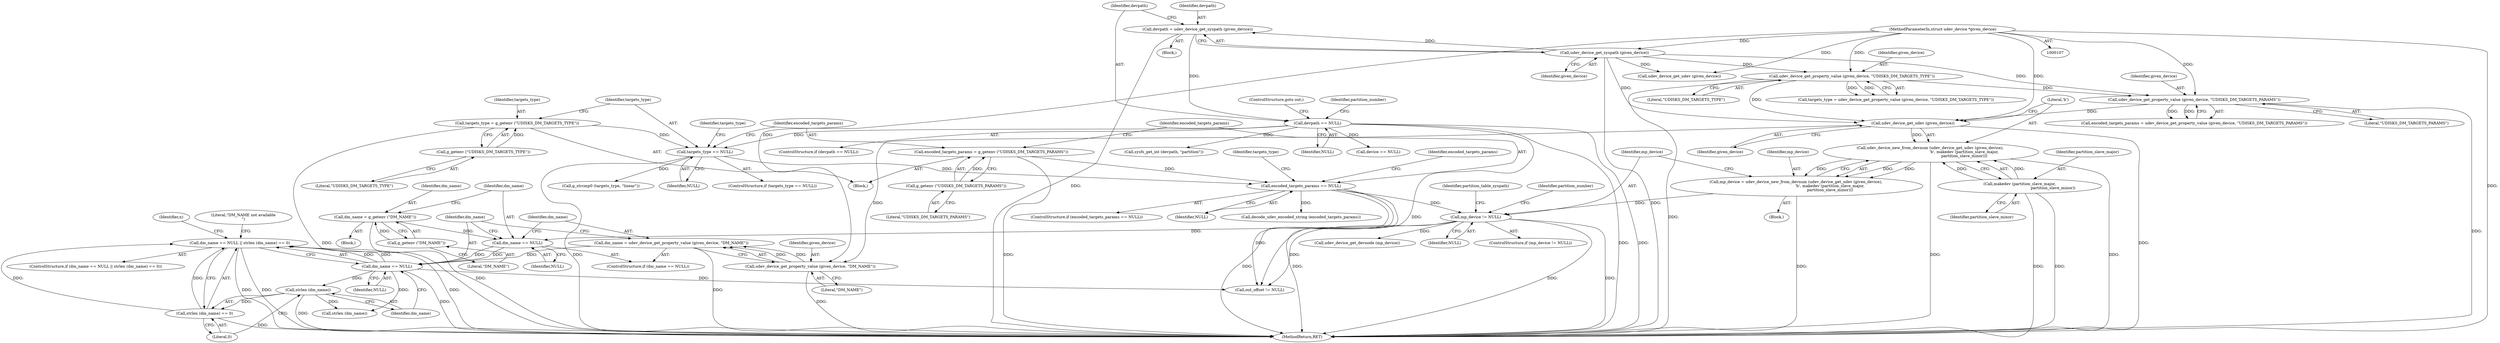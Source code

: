 digraph "0_udisks_0fcc7cb3b66f23fac53ae08647aa0007a2bd56c4_0@API" {
"1000313" [label="(Call,dm_name == NULL || strlen (dm_name) == 0)"];
"1000314" [label="(Call,dm_name == NULL)"];
"1000304" [label="(Call,dm_name == NULL)"];
"1000299" [label="(Call,dm_name = g_getenv (\"DM_NAME\"))"];
"1000301" [label="(Call,g_getenv (\"DM_NAME\"))"];
"1000290" [label="(Call,mp_device != NULL)"];
"1000280" [label="(Call,mp_device = udev_device_new_from_devnum (udev_device_get_udev (given_device), \n                                                       'b', makedev (partition_slave_major,\n                                                       partition_slave_minor)))"];
"1000282" [label="(Call,udev_device_new_from_devnum (udev_device_get_udev (given_device), \n                                                       'b', makedev (partition_slave_major,\n                                                       partition_slave_minor)))"];
"1000283" [label="(Call,udev_device_get_udev (given_device))"];
"1000138" [label="(Call,udev_device_get_syspath (given_device))"];
"1000108" [label="(MethodParameterIn,struct udev_device *given_device)"];
"1000255" [label="(Call,udev_device_get_property_value (given_device, \"UDISKS_DM_TARGETS_PARAMS\"))"];
"1000242" [label="(Call,udev_device_get_property_value (given_device, \"UDISKS_DM_TARGETS_TYPE\"))"];
"1000286" [label="(Call,makedev (partition_slave_major,\n                                                       partition_slave_minor))"];
"1000250" [label="(Call,encoded_targets_params == NULL)"];
"1000245" [label="(Call,encoded_targets_params = g_getenv (\"UDISKS_DM_TARGETS_PARAMS\"))"];
"1000247" [label="(Call,g_getenv (\"UDISKS_DM_TARGETS_PARAMS\"))"];
"1000237" [label="(Call,targets_type == NULL)"];
"1000232" [label="(Call,targets_type = g_getenv (\"UDISKS_DM_TARGETS_TYPE\"))"];
"1000234" [label="(Call,g_getenv (\"UDISKS_DM_TARGETS_TYPE\"))"];
"1000141" [label="(Call,devpath == NULL)"];
"1000136" [label="(Call,devpath = udev_device_get_syspath (given_device))"];
"1000307" [label="(Call,dm_name = udev_device_get_property_value (given_device, \"DM_NAME\"))"];
"1000309" [label="(Call,udev_device_get_property_value (given_device, \"DM_NAME\"))"];
"1000317" [label="(Call,strlen (dm_name) == 0)"];
"1000318" [label="(Call,strlen (dm_name))"];
"1000307" [label="(Call,dm_name = udev_device_get_property_value (given_device, \"DM_NAME\"))"];
"1000141" [label="(Call,devpath == NULL)"];
"1000287" [label="(Identifier,partition_slave_major)"];
"1000327" [label="(Identifier,n)"];
"1000233" [label="(Identifier,targets_type)"];
"1000302" [label="(Literal,\"DM_NAME\")"];
"1000254" [label="(Identifier,encoded_targets_params)"];
"1000269" [label="(Call,decode_udev_encoded_string (encoded_targets_params))"];
"1000243" [label="(Identifier,given_device)"];
"1000300" [label="(Identifier,dm_name)"];
"1000139" [label="(Identifier,given_device)"];
"1000242" [label="(Call,udev_device_get_property_value (given_device, \"UDISKS_DM_TARGETS_TYPE\"))"];
"1000255" [label="(Call,udev_device_get_property_value (given_device, \"UDISKS_DM_TARGETS_PARAMS\"))"];
"1000260" [label="(Call,g_strcmp0 (targets_type, \"linear\"))"];
"1000297" [label="(Identifier,partition_number)"];
"1000188" [label="(Call,udev_device_get_udev (given_device))"];
"1000301" [label="(Call,g_getenv (\"DM_NAME\"))"];
"1000138" [label="(Call,udev_device_get_syspath (given_device))"];
"1000314" [label="(Call,dm_name == NULL)"];
"1000140" [label="(ControlStructure,if (devpath == NULL))"];
"1000244" [label="(Literal,\"UDISKS_DM_TARGETS_TYPE\")"];
"1000281" [label="(Identifier,mp_device)"];
"1000251" [label="(Identifier,encoded_targets_params)"];
"1000320" [label="(Literal,0)"];
"1000248" [label="(Literal,\"UDISKS_DM_TARGETS_PARAMS\")"];
"1000137" [label="(Identifier,devpath)"];
"1000234" [label="(Call,g_getenv (\"UDISKS_DM_TARGETS_TYPE\"))"];
"1000288" [label="(Identifier,partition_slave_minor)"];
"1000318" [label="(Call,strlen (dm_name))"];
"1000261" [label="(Identifier,targets_type)"];
"1000147" [label="(Call,sysfs_get_int (devpath, \"partition\"))"];
"1000146" [label="(Identifier,partition_number)"];
"1000323" [label="(Literal,\"DM_NAME not available\n\")"];
"1000306" [label="(Identifier,NULL)"];
"1000241" [label="(Identifier,targets_type)"];
"1000380" [label="(Call,udev_device_get_devnode (mp_device))"];
"1000311" [label="(Literal,\"DM_NAME\")"];
"1000304" [label="(Call,dm_name == NULL)"];
"1000292" [label="(Identifier,NULL)"];
"1000284" [label="(Identifier,given_device)"];
"1000143" [label="(Identifier,NULL)"];
"1000286" [label="(Call,makedev (partition_slave_major,\n                                                       partition_slave_minor))"];
"1000299" [label="(Call,dm_name = g_getenv (\"DM_NAME\"))"];
"1000315" [label="(Identifier,dm_name)"];
"1000240" [label="(Call,targets_type = udev_device_get_property_value (given_device, \"UDISKS_DM_TARGETS_TYPE\"))"];
"1000236" [label="(ControlStructure,if (targets_type == NULL))"];
"1000280" [label="(Call,mp_device = udev_device_new_from_devnum (udev_device_get_udev (given_device), \n                                                       'b', makedev (partition_slave_major,\n                                                       partition_slave_minor)))"];
"1000235" [label="(Literal,\"UDISKS_DM_TARGETS_TYPE\")"];
"1000290" [label="(Call,mp_device != NULL)"];
"1000309" [label="(Call,udev_device_get_property_value (given_device, \"DM_NAME\"))"];
"1000144" [label="(ControlStructure,goto out;)"];
"1000316" [label="(Identifier,NULL)"];
"1000283" [label="(Call,udev_device_get_udev (given_device))"];
"1000252" [label="(Identifier,NULL)"];
"1000305" [label="(Identifier,dm_name)"];
"1000289" [label="(ControlStructure,if (mp_device != NULL))"];
"1000303" [label="(ControlStructure,if (dm_name == NULL))"];
"1000446" [label="(MethodReturn,RET)"];
"1000229" [label="(Block,)"];
"1000192" [label="(Call,device == NULL)"];
"1000257" [label="(Literal,\"UDISKS_DM_TARGETS_PARAMS\")"];
"1000245" [label="(Call,encoded_targets_params = g_getenv (\"UDISKS_DM_TARGETS_PARAMS\"))"];
"1000249" [label="(ControlStructure,if (encoded_targets_params == NULL))"];
"1000278" [label="(Block,)"];
"1000398" [label="(Identifier,partition_table_syspath)"];
"1000256" [label="(Identifier,given_device)"];
"1000237" [label="(Call,targets_type == NULL)"];
"1000246" [label="(Identifier,encoded_targets_params)"];
"1000142" [label="(Identifier,devpath)"];
"1000285" [label="(Literal,'b')"];
"1000312" [label="(ControlStructure,if (dm_name == NULL || strlen (dm_name) == 0))"];
"1000238" [label="(Identifier,targets_type)"];
"1000250" [label="(Call,encoded_targets_params == NULL)"];
"1000308" [label="(Identifier,dm_name)"];
"1000253" [label="(Call,encoded_targets_params = udev_device_get_property_value (given_device, \"UDISKS_DM_TARGETS_PARAMS\"))"];
"1000291" [label="(Identifier,mp_device)"];
"1000317" [label="(Call,strlen (dm_name) == 0)"];
"1000329" [label="(Call,strlen (dm_name))"];
"1000232" [label="(Call,targets_type = g_getenv (\"UDISKS_DM_TARGETS_TYPE\"))"];
"1000282" [label="(Call,udev_device_new_from_devnum (udev_device_get_udev (given_device), \n                                                       'b', makedev (partition_slave_major,\n                                                       partition_slave_minor)))"];
"1000410" [label="(Call,out_offset != NULL)"];
"1000114" [label="(Block,)"];
"1000313" [label="(Call,dm_name == NULL || strlen (dm_name) == 0)"];
"1000136" [label="(Call,devpath = udev_device_get_syspath (given_device))"];
"1000310" [label="(Identifier,given_device)"];
"1000293" [label="(Block,)"];
"1000247" [label="(Call,g_getenv (\"UDISKS_DM_TARGETS_PARAMS\"))"];
"1000319" [label="(Identifier,dm_name)"];
"1000108" [label="(MethodParameterIn,struct udev_device *given_device)"];
"1000239" [label="(Identifier,NULL)"];
"1000313" -> "1000312"  [label="AST: "];
"1000313" -> "1000314"  [label="CFG: "];
"1000313" -> "1000317"  [label="CFG: "];
"1000314" -> "1000313"  [label="AST: "];
"1000317" -> "1000313"  [label="AST: "];
"1000323" -> "1000313"  [label="CFG: "];
"1000327" -> "1000313"  [label="CFG: "];
"1000313" -> "1000446"  [label="DDG: "];
"1000313" -> "1000446"  [label="DDG: "];
"1000313" -> "1000446"  [label="DDG: "];
"1000314" -> "1000313"  [label="DDG: "];
"1000314" -> "1000313"  [label="DDG: "];
"1000317" -> "1000313"  [label="DDG: "];
"1000317" -> "1000313"  [label="DDG: "];
"1000314" -> "1000316"  [label="CFG: "];
"1000315" -> "1000314"  [label="AST: "];
"1000316" -> "1000314"  [label="AST: "];
"1000319" -> "1000314"  [label="CFG: "];
"1000314" -> "1000446"  [label="DDG: "];
"1000304" -> "1000314"  [label="DDG: "];
"1000304" -> "1000314"  [label="DDG: "];
"1000307" -> "1000314"  [label="DDG: "];
"1000314" -> "1000318"  [label="DDG: "];
"1000314" -> "1000329"  [label="DDG: "];
"1000314" -> "1000410"  [label="DDG: "];
"1000304" -> "1000303"  [label="AST: "];
"1000304" -> "1000306"  [label="CFG: "];
"1000305" -> "1000304"  [label="AST: "];
"1000306" -> "1000304"  [label="AST: "];
"1000308" -> "1000304"  [label="CFG: "];
"1000315" -> "1000304"  [label="CFG: "];
"1000299" -> "1000304"  [label="DDG: "];
"1000290" -> "1000304"  [label="DDG: "];
"1000299" -> "1000293"  [label="AST: "];
"1000299" -> "1000301"  [label="CFG: "];
"1000300" -> "1000299"  [label="AST: "];
"1000301" -> "1000299"  [label="AST: "];
"1000305" -> "1000299"  [label="CFG: "];
"1000299" -> "1000446"  [label="DDG: "];
"1000301" -> "1000299"  [label="DDG: "];
"1000301" -> "1000302"  [label="CFG: "];
"1000302" -> "1000301"  [label="AST: "];
"1000290" -> "1000289"  [label="AST: "];
"1000290" -> "1000292"  [label="CFG: "];
"1000291" -> "1000290"  [label="AST: "];
"1000292" -> "1000290"  [label="AST: "];
"1000297" -> "1000290"  [label="CFG: "];
"1000398" -> "1000290"  [label="CFG: "];
"1000290" -> "1000446"  [label="DDG: "];
"1000290" -> "1000446"  [label="DDG: "];
"1000280" -> "1000290"  [label="DDG: "];
"1000250" -> "1000290"  [label="DDG: "];
"1000290" -> "1000380"  [label="DDG: "];
"1000290" -> "1000410"  [label="DDG: "];
"1000280" -> "1000278"  [label="AST: "];
"1000280" -> "1000282"  [label="CFG: "];
"1000281" -> "1000280"  [label="AST: "];
"1000282" -> "1000280"  [label="AST: "];
"1000291" -> "1000280"  [label="CFG: "];
"1000280" -> "1000446"  [label="DDG: "];
"1000282" -> "1000280"  [label="DDG: "];
"1000282" -> "1000280"  [label="DDG: "];
"1000282" -> "1000280"  [label="DDG: "];
"1000282" -> "1000286"  [label="CFG: "];
"1000283" -> "1000282"  [label="AST: "];
"1000285" -> "1000282"  [label="AST: "];
"1000286" -> "1000282"  [label="AST: "];
"1000282" -> "1000446"  [label="DDG: "];
"1000282" -> "1000446"  [label="DDG: "];
"1000283" -> "1000282"  [label="DDG: "];
"1000286" -> "1000282"  [label="DDG: "];
"1000286" -> "1000282"  [label="DDG: "];
"1000283" -> "1000284"  [label="CFG: "];
"1000284" -> "1000283"  [label="AST: "];
"1000285" -> "1000283"  [label="CFG: "];
"1000283" -> "1000446"  [label="DDG: "];
"1000138" -> "1000283"  [label="DDG: "];
"1000255" -> "1000283"  [label="DDG: "];
"1000242" -> "1000283"  [label="DDG: "];
"1000108" -> "1000283"  [label="DDG: "];
"1000283" -> "1000309"  [label="DDG: "];
"1000138" -> "1000136"  [label="AST: "];
"1000138" -> "1000139"  [label="CFG: "];
"1000139" -> "1000138"  [label="AST: "];
"1000136" -> "1000138"  [label="CFG: "];
"1000138" -> "1000446"  [label="DDG: "];
"1000138" -> "1000136"  [label="DDG: "];
"1000108" -> "1000138"  [label="DDG: "];
"1000138" -> "1000188"  [label="DDG: "];
"1000138" -> "1000242"  [label="DDG: "];
"1000138" -> "1000255"  [label="DDG: "];
"1000108" -> "1000107"  [label="AST: "];
"1000108" -> "1000446"  [label="DDG: "];
"1000108" -> "1000188"  [label="DDG: "];
"1000108" -> "1000242"  [label="DDG: "];
"1000108" -> "1000255"  [label="DDG: "];
"1000108" -> "1000309"  [label="DDG: "];
"1000255" -> "1000253"  [label="AST: "];
"1000255" -> "1000257"  [label="CFG: "];
"1000256" -> "1000255"  [label="AST: "];
"1000257" -> "1000255"  [label="AST: "];
"1000253" -> "1000255"  [label="CFG: "];
"1000255" -> "1000446"  [label="DDG: "];
"1000255" -> "1000253"  [label="DDG: "];
"1000255" -> "1000253"  [label="DDG: "];
"1000242" -> "1000255"  [label="DDG: "];
"1000242" -> "1000240"  [label="AST: "];
"1000242" -> "1000244"  [label="CFG: "];
"1000243" -> "1000242"  [label="AST: "];
"1000244" -> "1000242"  [label="AST: "];
"1000240" -> "1000242"  [label="CFG: "];
"1000242" -> "1000446"  [label="DDG: "];
"1000242" -> "1000240"  [label="DDG: "];
"1000242" -> "1000240"  [label="DDG: "];
"1000286" -> "1000288"  [label="CFG: "];
"1000287" -> "1000286"  [label="AST: "];
"1000288" -> "1000286"  [label="AST: "];
"1000286" -> "1000446"  [label="DDG: "];
"1000286" -> "1000446"  [label="DDG: "];
"1000250" -> "1000249"  [label="AST: "];
"1000250" -> "1000252"  [label="CFG: "];
"1000251" -> "1000250"  [label="AST: "];
"1000252" -> "1000250"  [label="AST: "];
"1000254" -> "1000250"  [label="CFG: "];
"1000261" -> "1000250"  [label="CFG: "];
"1000250" -> "1000446"  [label="DDG: "];
"1000250" -> "1000446"  [label="DDG: "];
"1000245" -> "1000250"  [label="DDG: "];
"1000237" -> "1000250"  [label="DDG: "];
"1000250" -> "1000269"  [label="DDG: "];
"1000250" -> "1000410"  [label="DDG: "];
"1000245" -> "1000229"  [label="AST: "];
"1000245" -> "1000247"  [label="CFG: "];
"1000246" -> "1000245"  [label="AST: "];
"1000247" -> "1000245"  [label="AST: "];
"1000251" -> "1000245"  [label="CFG: "];
"1000245" -> "1000446"  [label="DDG: "];
"1000247" -> "1000245"  [label="DDG: "];
"1000247" -> "1000248"  [label="CFG: "];
"1000248" -> "1000247"  [label="AST: "];
"1000237" -> "1000236"  [label="AST: "];
"1000237" -> "1000239"  [label="CFG: "];
"1000238" -> "1000237"  [label="AST: "];
"1000239" -> "1000237"  [label="AST: "];
"1000241" -> "1000237"  [label="CFG: "];
"1000246" -> "1000237"  [label="CFG: "];
"1000237" -> "1000446"  [label="DDG: "];
"1000232" -> "1000237"  [label="DDG: "];
"1000141" -> "1000237"  [label="DDG: "];
"1000237" -> "1000260"  [label="DDG: "];
"1000232" -> "1000229"  [label="AST: "];
"1000232" -> "1000234"  [label="CFG: "];
"1000233" -> "1000232"  [label="AST: "];
"1000234" -> "1000232"  [label="AST: "];
"1000238" -> "1000232"  [label="CFG: "];
"1000232" -> "1000446"  [label="DDG: "];
"1000234" -> "1000232"  [label="DDG: "];
"1000234" -> "1000235"  [label="CFG: "];
"1000235" -> "1000234"  [label="AST: "];
"1000141" -> "1000140"  [label="AST: "];
"1000141" -> "1000143"  [label="CFG: "];
"1000142" -> "1000141"  [label="AST: "];
"1000143" -> "1000141"  [label="AST: "];
"1000144" -> "1000141"  [label="CFG: "];
"1000146" -> "1000141"  [label="CFG: "];
"1000141" -> "1000446"  [label="DDG: "];
"1000141" -> "1000446"  [label="DDG: "];
"1000136" -> "1000141"  [label="DDG: "];
"1000141" -> "1000147"  [label="DDG: "];
"1000141" -> "1000192"  [label="DDG: "];
"1000141" -> "1000410"  [label="DDG: "];
"1000136" -> "1000114"  [label="AST: "];
"1000137" -> "1000136"  [label="AST: "];
"1000142" -> "1000136"  [label="CFG: "];
"1000136" -> "1000446"  [label="DDG: "];
"1000307" -> "1000303"  [label="AST: "];
"1000307" -> "1000309"  [label="CFG: "];
"1000308" -> "1000307"  [label="AST: "];
"1000309" -> "1000307"  [label="AST: "];
"1000315" -> "1000307"  [label="CFG: "];
"1000307" -> "1000446"  [label="DDG: "];
"1000309" -> "1000307"  [label="DDG: "];
"1000309" -> "1000307"  [label="DDG: "];
"1000309" -> "1000311"  [label="CFG: "];
"1000310" -> "1000309"  [label="AST: "];
"1000311" -> "1000309"  [label="AST: "];
"1000309" -> "1000446"  [label="DDG: "];
"1000317" -> "1000320"  [label="CFG: "];
"1000318" -> "1000317"  [label="AST: "];
"1000320" -> "1000317"  [label="AST: "];
"1000317" -> "1000446"  [label="DDG: "];
"1000318" -> "1000317"  [label="DDG: "];
"1000318" -> "1000319"  [label="CFG: "];
"1000319" -> "1000318"  [label="AST: "];
"1000320" -> "1000318"  [label="CFG: "];
"1000318" -> "1000446"  [label="DDG: "];
"1000318" -> "1000329"  [label="DDG: "];
}
